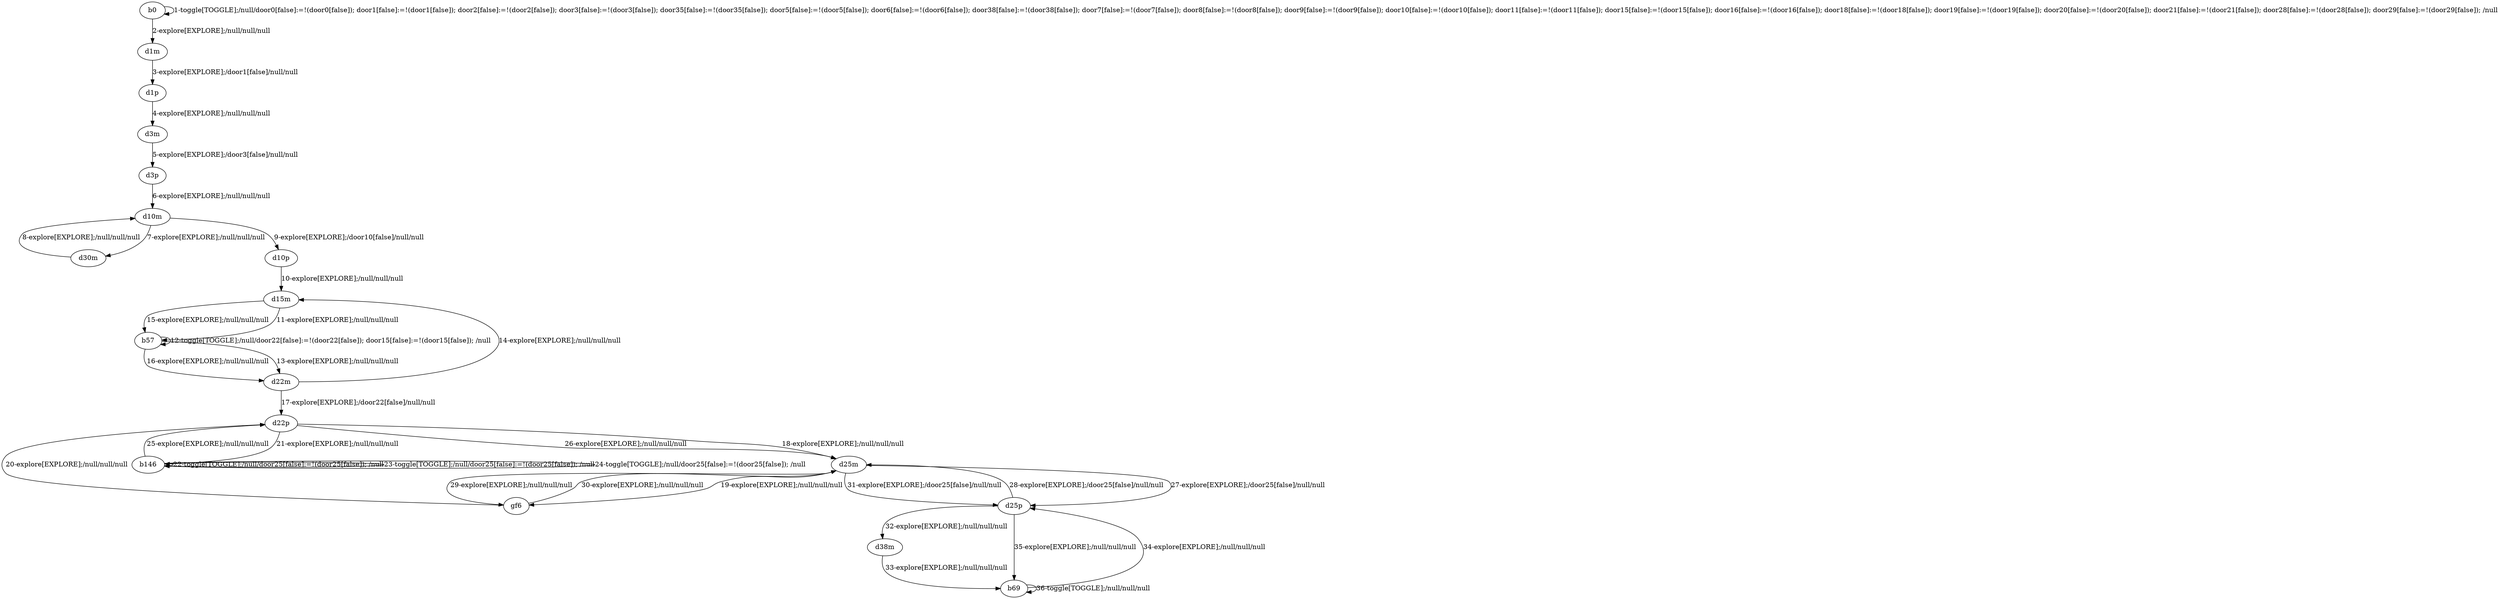 # Total number of goals covered by this test: 1
# b69 --> b69

digraph g {
"b0" -> "b0" [label = "1-toggle[TOGGLE];/null/door0[false]:=!(door0[false]); door1[false]:=!(door1[false]); door2[false]:=!(door2[false]); door3[false]:=!(door3[false]); door35[false]:=!(door35[false]); door5[false]:=!(door5[false]); door6[false]:=!(door6[false]); door38[false]:=!(door38[false]); door7[false]:=!(door7[false]); door8[false]:=!(door8[false]); door9[false]:=!(door9[false]); door10[false]:=!(door10[false]); door11[false]:=!(door11[false]); door15[false]:=!(door15[false]); door16[false]:=!(door16[false]); door18[false]:=!(door18[false]); door19[false]:=!(door19[false]); door20[false]:=!(door20[false]); door21[false]:=!(door21[false]); door28[false]:=!(door28[false]); door29[false]:=!(door29[false]); /null"];
"b0" -> "d1m" [label = "2-explore[EXPLORE];/null/null/null"];
"d1m" -> "d1p" [label = "3-explore[EXPLORE];/door1[false]/null/null"];
"d1p" -> "d3m" [label = "4-explore[EXPLORE];/null/null/null"];
"d3m" -> "d3p" [label = "5-explore[EXPLORE];/door3[false]/null/null"];
"d3p" -> "d10m" [label = "6-explore[EXPLORE];/null/null/null"];
"d10m" -> "d30m" [label = "7-explore[EXPLORE];/null/null/null"];
"d30m" -> "d10m" [label = "8-explore[EXPLORE];/null/null/null"];
"d10m" -> "d10p" [label = "9-explore[EXPLORE];/door10[false]/null/null"];
"d10p" -> "d15m" [label = "10-explore[EXPLORE];/null/null/null"];
"d15m" -> "b57" [label = "11-explore[EXPLORE];/null/null/null"];
"b57" -> "b57" [label = "12-toggle[TOGGLE];/null/door22[false]:=!(door22[false]); door15[false]:=!(door15[false]); /null"];
"b57" -> "d22m" [label = "13-explore[EXPLORE];/null/null/null"];
"d22m" -> "d15m" [label = "14-explore[EXPLORE];/null/null/null"];
"d15m" -> "b57" [label = "15-explore[EXPLORE];/null/null/null"];
"b57" -> "d22m" [label = "16-explore[EXPLORE];/null/null/null"];
"d22m" -> "d22p" [label = "17-explore[EXPLORE];/door22[false]/null/null"];
"d22p" -> "d25m" [label = "18-explore[EXPLORE];/null/null/null"];
"d25m" -> "gf6" [label = "19-explore[EXPLORE];/null/null/null"];
"gf6" -> "d22p" [label = "20-explore[EXPLORE];/null/null/null"];
"d22p" -> "b146" [label = "21-explore[EXPLORE];/null/null/null"];
"b146" -> "b146" [label = "22-toggle[TOGGLE];/null/door25[false]:=!(door25[false]); /null"];
"b146" -> "b146" [label = "23-toggle[TOGGLE];/null/door25[false]:=!(door25[false]); /null"];
"b146" -> "b146" [label = "24-toggle[TOGGLE];/null/door25[false]:=!(door25[false]); /null"];
"b146" -> "d22p" [label = "25-explore[EXPLORE];/null/null/null"];
"d22p" -> "d25m" [label = "26-explore[EXPLORE];/null/null/null"];
"d25m" -> "d25p" [label = "27-explore[EXPLORE];/door25[false]/null/null"];
"d25p" -> "d25m" [label = "28-explore[EXPLORE];/door25[false]/null/null"];
"d25m" -> "gf6" [label = "29-explore[EXPLORE];/null/null/null"];
"gf6" -> "d25m" [label = "30-explore[EXPLORE];/null/null/null"];
"d25m" -> "d25p" [label = "31-explore[EXPLORE];/door25[false]/null/null"];
"d25p" -> "d38m" [label = "32-explore[EXPLORE];/null/null/null"];
"d38m" -> "b69" [label = "33-explore[EXPLORE];/null/null/null"];
"b69" -> "d25p" [label = "34-explore[EXPLORE];/null/null/null"];
"d25p" -> "b69" [label = "35-explore[EXPLORE];/null/null/null"];
"b69" -> "b69" [label = "36-toggle[TOGGLE];/null/null/null"];
}